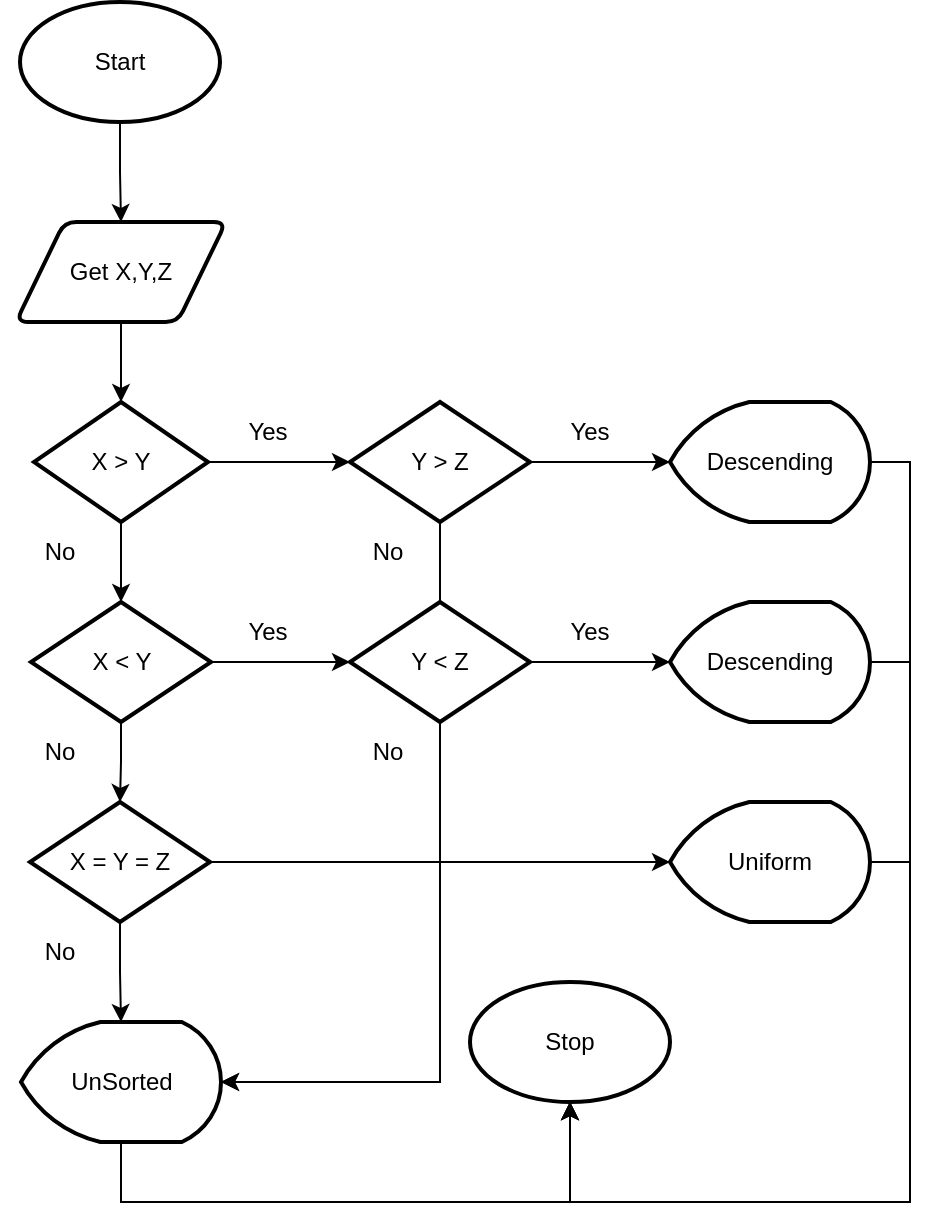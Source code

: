 <mxfile version="15.8.3" type="github">
  <diagram id="m2IPZ6RvF4Txl_1piE1s" name="Page-1">
    <mxGraphModel dx="813" dy="456" grid="1" gridSize="10" guides="1" tooltips="1" connect="1" arrows="1" fold="1" page="1" pageScale="1" pageWidth="850" pageHeight="1100" math="0" shadow="0">
      <root>
        <mxCell id="0" />
        <mxCell id="1" parent="0" />
        <mxCell id="QUHyGiF5Nh3ECNlTUKzT-5" style="edgeStyle=orthogonalEdgeStyle;rounded=0;orthogonalLoop=1;jettySize=auto;html=1;" edge="1" parent="1" source="QUHyGiF5Nh3ECNlTUKzT-1" target="QUHyGiF5Nh3ECNlTUKzT-4">
          <mxGeometry relative="1" as="geometry" />
        </mxCell>
        <mxCell id="QUHyGiF5Nh3ECNlTUKzT-1" value="Start" style="strokeWidth=2;html=1;shape=mxgraph.flowchart.start_1;whiteSpace=wrap;" vertex="1" parent="1">
          <mxGeometry x="375" y="20" width="100" height="60" as="geometry" />
        </mxCell>
        <mxCell id="QUHyGiF5Nh3ECNlTUKzT-7" style="edgeStyle=orthogonalEdgeStyle;rounded=0;orthogonalLoop=1;jettySize=auto;html=1;" edge="1" parent="1" source="QUHyGiF5Nh3ECNlTUKzT-4" target="QUHyGiF5Nh3ECNlTUKzT-6">
          <mxGeometry relative="1" as="geometry" />
        </mxCell>
        <mxCell id="QUHyGiF5Nh3ECNlTUKzT-4" value="Get X,Y,Z" style="shape=parallelogram;html=1;strokeWidth=2;perimeter=parallelogramPerimeter;whiteSpace=wrap;rounded=1;arcSize=12;size=0.23;" vertex="1" parent="1">
          <mxGeometry x="373" y="130" width="105" height="50" as="geometry" />
        </mxCell>
        <mxCell id="QUHyGiF5Nh3ECNlTUKzT-9" style="edgeStyle=orthogonalEdgeStyle;rounded=0;orthogonalLoop=1;jettySize=auto;html=1;" edge="1" parent="1" source="QUHyGiF5Nh3ECNlTUKzT-6" target="QUHyGiF5Nh3ECNlTUKzT-8">
          <mxGeometry relative="1" as="geometry" />
        </mxCell>
        <mxCell id="QUHyGiF5Nh3ECNlTUKzT-11" style="edgeStyle=orthogonalEdgeStyle;rounded=0;orthogonalLoop=1;jettySize=auto;html=1;" edge="1" parent="1" source="QUHyGiF5Nh3ECNlTUKzT-6" target="QUHyGiF5Nh3ECNlTUKzT-14">
          <mxGeometry relative="1" as="geometry">
            <mxPoint x="425" y="320" as="targetPoint" />
          </mxGeometry>
        </mxCell>
        <mxCell id="QUHyGiF5Nh3ECNlTUKzT-6" value="X &amp;gt; Y" style="strokeWidth=2;html=1;shape=mxgraph.flowchart.decision;whiteSpace=wrap;" vertex="1" parent="1">
          <mxGeometry x="382" y="220" width="87" height="60" as="geometry" />
        </mxCell>
        <mxCell id="QUHyGiF5Nh3ECNlTUKzT-18" style="edgeStyle=orthogonalEdgeStyle;rounded=0;orthogonalLoop=1;jettySize=auto;html=1;" edge="1" parent="1" source="QUHyGiF5Nh3ECNlTUKzT-8" target="QUHyGiF5Nh3ECNlTUKzT-17">
          <mxGeometry relative="1" as="geometry" />
        </mxCell>
        <mxCell id="QUHyGiF5Nh3ECNlTUKzT-34" style="edgeStyle=orthogonalEdgeStyle;rounded=0;orthogonalLoop=1;jettySize=auto;html=1;" edge="1" parent="1" source="QUHyGiF5Nh3ECNlTUKzT-8" target="QUHyGiF5Nh3ECNlTUKzT-30">
          <mxGeometry relative="1" as="geometry">
            <Array as="points">
              <mxPoint x="585" y="560" />
            </Array>
          </mxGeometry>
        </mxCell>
        <mxCell id="QUHyGiF5Nh3ECNlTUKzT-8" value="Y &amp;gt; Z" style="strokeWidth=2;html=1;shape=mxgraph.flowchart.decision;whiteSpace=wrap;" vertex="1" parent="1">
          <mxGeometry x="540" y="220" width="90" height="60" as="geometry" />
        </mxCell>
        <mxCell id="QUHyGiF5Nh3ECNlTUKzT-12" value="Yes" style="text;html=1;strokeColor=none;fillColor=none;align=center;verticalAlign=middle;whiteSpace=wrap;rounded=0;" vertex="1" parent="1">
          <mxGeometry x="469" y="220" width="60" height="30" as="geometry" />
        </mxCell>
        <mxCell id="QUHyGiF5Nh3ECNlTUKzT-13" value="No" style="text;html=1;strokeColor=none;fillColor=none;align=center;verticalAlign=middle;whiteSpace=wrap;rounded=0;" vertex="1" parent="1">
          <mxGeometry x="365" y="280" width="60" height="30" as="geometry" />
        </mxCell>
        <mxCell id="QUHyGiF5Nh3ECNlTUKzT-21" style="edgeStyle=orthogonalEdgeStyle;rounded=0;orthogonalLoop=1;jettySize=auto;html=1;" edge="1" parent="1" source="QUHyGiF5Nh3ECNlTUKzT-14" target="QUHyGiF5Nh3ECNlTUKzT-15">
          <mxGeometry relative="1" as="geometry" />
        </mxCell>
        <mxCell id="QUHyGiF5Nh3ECNlTUKzT-27" style="edgeStyle=orthogonalEdgeStyle;rounded=0;orthogonalLoop=1;jettySize=auto;html=1;" edge="1" parent="1" source="QUHyGiF5Nh3ECNlTUKzT-14" target="QUHyGiF5Nh3ECNlTUKzT-20">
          <mxGeometry relative="1" as="geometry" />
        </mxCell>
        <mxCell id="QUHyGiF5Nh3ECNlTUKzT-14" value="X &amp;lt; Y" style="strokeWidth=2;html=1;shape=mxgraph.flowchart.decision;whiteSpace=wrap;" vertex="1" parent="1">
          <mxGeometry x="380.5" y="320" width="90" height="60" as="geometry" />
        </mxCell>
        <mxCell id="QUHyGiF5Nh3ECNlTUKzT-25" style="edgeStyle=orthogonalEdgeStyle;rounded=0;orthogonalLoop=1;jettySize=auto;html=1;" edge="1" parent="1" source="QUHyGiF5Nh3ECNlTUKzT-15" target="QUHyGiF5Nh3ECNlTUKzT-24">
          <mxGeometry relative="1" as="geometry" />
        </mxCell>
        <mxCell id="QUHyGiF5Nh3ECNlTUKzT-33" style="edgeStyle=orthogonalEdgeStyle;rounded=0;orthogonalLoop=1;jettySize=auto;html=1;" edge="1" parent="1" source="QUHyGiF5Nh3ECNlTUKzT-15" target="QUHyGiF5Nh3ECNlTUKzT-30">
          <mxGeometry relative="1" as="geometry">
            <Array as="points">
              <mxPoint x="585" y="560" />
            </Array>
          </mxGeometry>
        </mxCell>
        <mxCell id="QUHyGiF5Nh3ECNlTUKzT-15" value="Y &amp;lt; Z" style="strokeWidth=2;html=1;shape=mxgraph.flowchart.decision;whiteSpace=wrap;" vertex="1" parent="1">
          <mxGeometry x="540" y="320" width="90" height="60" as="geometry" />
        </mxCell>
        <mxCell id="QUHyGiF5Nh3ECNlTUKzT-43" style="edgeStyle=orthogonalEdgeStyle;rounded=0;orthogonalLoop=1;jettySize=auto;html=1;" edge="1" parent="1" source="QUHyGiF5Nh3ECNlTUKzT-17" target="QUHyGiF5Nh3ECNlTUKzT-39">
          <mxGeometry relative="1" as="geometry">
            <Array as="points">
              <mxPoint x="820" y="250" />
              <mxPoint x="820" y="620" />
            </Array>
          </mxGeometry>
        </mxCell>
        <mxCell id="QUHyGiF5Nh3ECNlTUKzT-17" value="Descending" style="strokeWidth=2;html=1;shape=mxgraph.flowchart.display;whiteSpace=wrap;" vertex="1" parent="1">
          <mxGeometry x="700" y="220" width="100" height="60" as="geometry" />
        </mxCell>
        <mxCell id="QUHyGiF5Nh3ECNlTUKzT-19" value="Yes" style="text;html=1;strokeColor=none;fillColor=none;align=center;verticalAlign=middle;whiteSpace=wrap;rounded=0;" vertex="1" parent="1">
          <mxGeometry x="630" y="220" width="60" height="30" as="geometry" />
        </mxCell>
        <mxCell id="QUHyGiF5Nh3ECNlTUKzT-29" style="edgeStyle=orthogonalEdgeStyle;rounded=0;orthogonalLoop=1;jettySize=auto;html=1;" edge="1" parent="1" source="QUHyGiF5Nh3ECNlTUKzT-20" target="QUHyGiF5Nh3ECNlTUKzT-28">
          <mxGeometry relative="1" as="geometry" />
        </mxCell>
        <mxCell id="QUHyGiF5Nh3ECNlTUKzT-32" style="edgeStyle=orthogonalEdgeStyle;rounded=0;orthogonalLoop=1;jettySize=auto;html=1;" edge="1" parent="1" source="QUHyGiF5Nh3ECNlTUKzT-20" target="QUHyGiF5Nh3ECNlTUKzT-30">
          <mxGeometry relative="1" as="geometry" />
        </mxCell>
        <mxCell id="QUHyGiF5Nh3ECNlTUKzT-20" value="X = Y = Z" style="strokeWidth=2;html=1;shape=mxgraph.flowchart.decision;whiteSpace=wrap;" vertex="1" parent="1">
          <mxGeometry x="380" y="420" width="90" height="60" as="geometry" />
        </mxCell>
        <mxCell id="QUHyGiF5Nh3ECNlTUKzT-22" value="Yes" style="text;html=1;strokeColor=none;fillColor=none;align=center;verticalAlign=middle;whiteSpace=wrap;rounded=0;" vertex="1" parent="1">
          <mxGeometry x="469" y="320" width="60" height="30" as="geometry" />
        </mxCell>
        <mxCell id="QUHyGiF5Nh3ECNlTUKzT-23" value="Yes" style="text;html=1;strokeColor=none;fillColor=none;align=center;verticalAlign=middle;whiteSpace=wrap;rounded=0;" vertex="1" parent="1">
          <mxGeometry x="630" y="320" width="60" height="30" as="geometry" />
        </mxCell>
        <mxCell id="QUHyGiF5Nh3ECNlTUKzT-42" style="edgeStyle=orthogonalEdgeStyle;rounded=0;orthogonalLoop=1;jettySize=auto;html=1;" edge="1" parent="1" source="QUHyGiF5Nh3ECNlTUKzT-24" target="QUHyGiF5Nh3ECNlTUKzT-39">
          <mxGeometry relative="1" as="geometry">
            <Array as="points">
              <mxPoint x="820" y="350" />
              <mxPoint x="820" y="620" />
            </Array>
          </mxGeometry>
        </mxCell>
        <mxCell id="QUHyGiF5Nh3ECNlTUKzT-24" value="Descending" style="strokeWidth=2;html=1;shape=mxgraph.flowchart.display;whiteSpace=wrap;" vertex="1" parent="1">
          <mxGeometry x="700" y="320" width="100" height="60" as="geometry" />
        </mxCell>
        <mxCell id="QUHyGiF5Nh3ECNlTUKzT-26" value="No" style="text;html=1;strokeColor=none;fillColor=none;align=center;verticalAlign=middle;whiteSpace=wrap;rounded=0;" vertex="1" parent="1">
          <mxGeometry x="365" y="380" width="60" height="30" as="geometry" />
        </mxCell>
        <mxCell id="QUHyGiF5Nh3ECNlTUKzT-41" style="edgeStyle=orthogonalEdgeStyle;rounded=0;orthogonalLoop=1;jettySize=auto;html=1;" edge="1" parent="1" source="QUHyGiF5Nh3ECNlTUKzT-28" target="QUHyGiF5Nh3ECNlTUKzT-39">
          <mxGeometry relative="1" as="geometry">
            <Array as="points">
              <mxPoint x="820" y="450" />
              <mxPoint x="820" y="620" />
            </Array>
          </mxGeometry>
        </mxCell>
        <mxCell id="QUHyGiF5Nh3ECNlTUKzT-28" value="Uniform" style="strokeWidth=2;html=1;shape=mxgraph.flowchart.display;whiteSpace=wrap;" vertex="1" parent="1">
          <mxGeometry x="700" y="420" width="100" height="60" as="geometry" />
        </mxCell>
        <mxCell id="QUHyGiF5Nh3ECNlTUKzT-40" style="edgeStyle=orthogonalEdgeStyle;rounded=0;orthogonalLoop=1;jettySize=auto;html=1;" edge="1" parent="1" source="QUHyGiF5Nh3ECNlTUKzT-30" target="QUHyGiF5Nh3ECNlTUKzT-39">
          <mxGeometry relative="1" as="geometry">
            <Array as="points">
              <mxPoint x="426" y="620" />
            </Array>
          </mxGeometry>
        </mxCell>
        <mxCell id="QUHyGiF5Nh3ECNlTUKzT-30" value="UnSorted" style="strokeWidth=2;html=1;shape=mxgraph.flowchart.display;whiteSpace=wrap;" vertex="1" parent="1">
          <mxGeometry x="375.5" y="530" width="100" height="60" as="geometry" />
        </mxCell>
        <mxCell id="QUHyGiF5Nh3ECNlTUKzT-35" value="No" style="text;html=1;strokeColor=none;fillColor=none;align=center;verticalAlign=middle;whiteSpace=wrap;rounded=0;" vertex="1" parent="1">
          <mxGeometry x="365" y="480" width="60" height="30" as="geometry" />
        </mxCell>
        <mxCell id="QUHyGiF5Nh3ECNlTUKzT-36" value="No" style="text;html=1;strokeColor=none;fillColor=none;align=center;verticalAlign=middle;whiteSpace=wrap;rounded=0;" vertex="1" parent="1">
          <mxGeometry x="529" y="380" width="60" height="30" as="geometry" />
        </mxCell>
        <mxCell id="QUHyGiF5Nh3ECNlTUKzT-37" value="No" style="text;html=1;strokeColor=none;fillColor=none;align=center;verticalAlign=middle;whiteSpace=wrap;rounded=0;" vertex="1" parent="1">
          <mxGeometry x="529" y="280" width="60" height="30" as="geometry" />
        </mxCell>
        <mxCell id="QUHyGiF5Nh3ECNlTUKzT-39" value="Stop" style="strokeWidth=2;html=1;shape=mxgraph.flowchart.start_1;whiteSpace=wrap;" vertex="1" parent="1">
          <mxGeometry x="600" y="510" width="100" height="60" as="geometry" />
        </mxCell>
      </root>
    </mxGraphModel>
  </diagram>
</mxfile>
